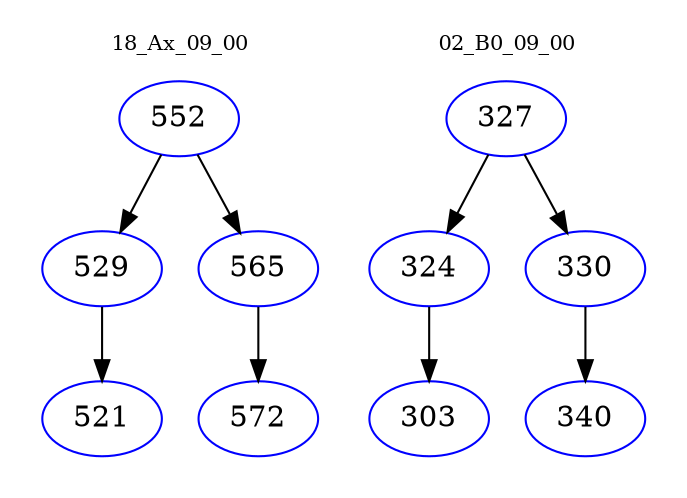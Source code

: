 digraph{
subgraph cluster_0 {
color = white
label = "18_Ax_09_00";
fontsize=10;
T0_552 [label="552", color="blue"]
T0_552 -> T0_529 [color="black"]
T0_529 [label="529", color="blue"]
T0_529 -> T0_521 [color="black"]
T0_521 [label="521", color="blue"]
T0_552 -> T0_565 [color="black"]
T0_565 [label="565", color="blue"]
T0_565 -> T0_572 [color="black"]
T0_572 [label="572", color="blue"]
}
subgraph cluster_1 {
color = white
label = "02_B0_09_00";
fontsize=10;
T1_327 [label="327", color="blue"]
T1_327 -> T1_324 [color="black"]
T1_324 [label="324", color="blue"]
T1_324 -> T1_303 [color="black"]
T1_303 [label="303", color="blue"]
T1_327 -> T1_330 [color="black"]
T1_330 [label="330", color="blue"]
T1_330 -> T1_340 [color="black"]
T1_340 [label="340", color="blue"]
}
}
